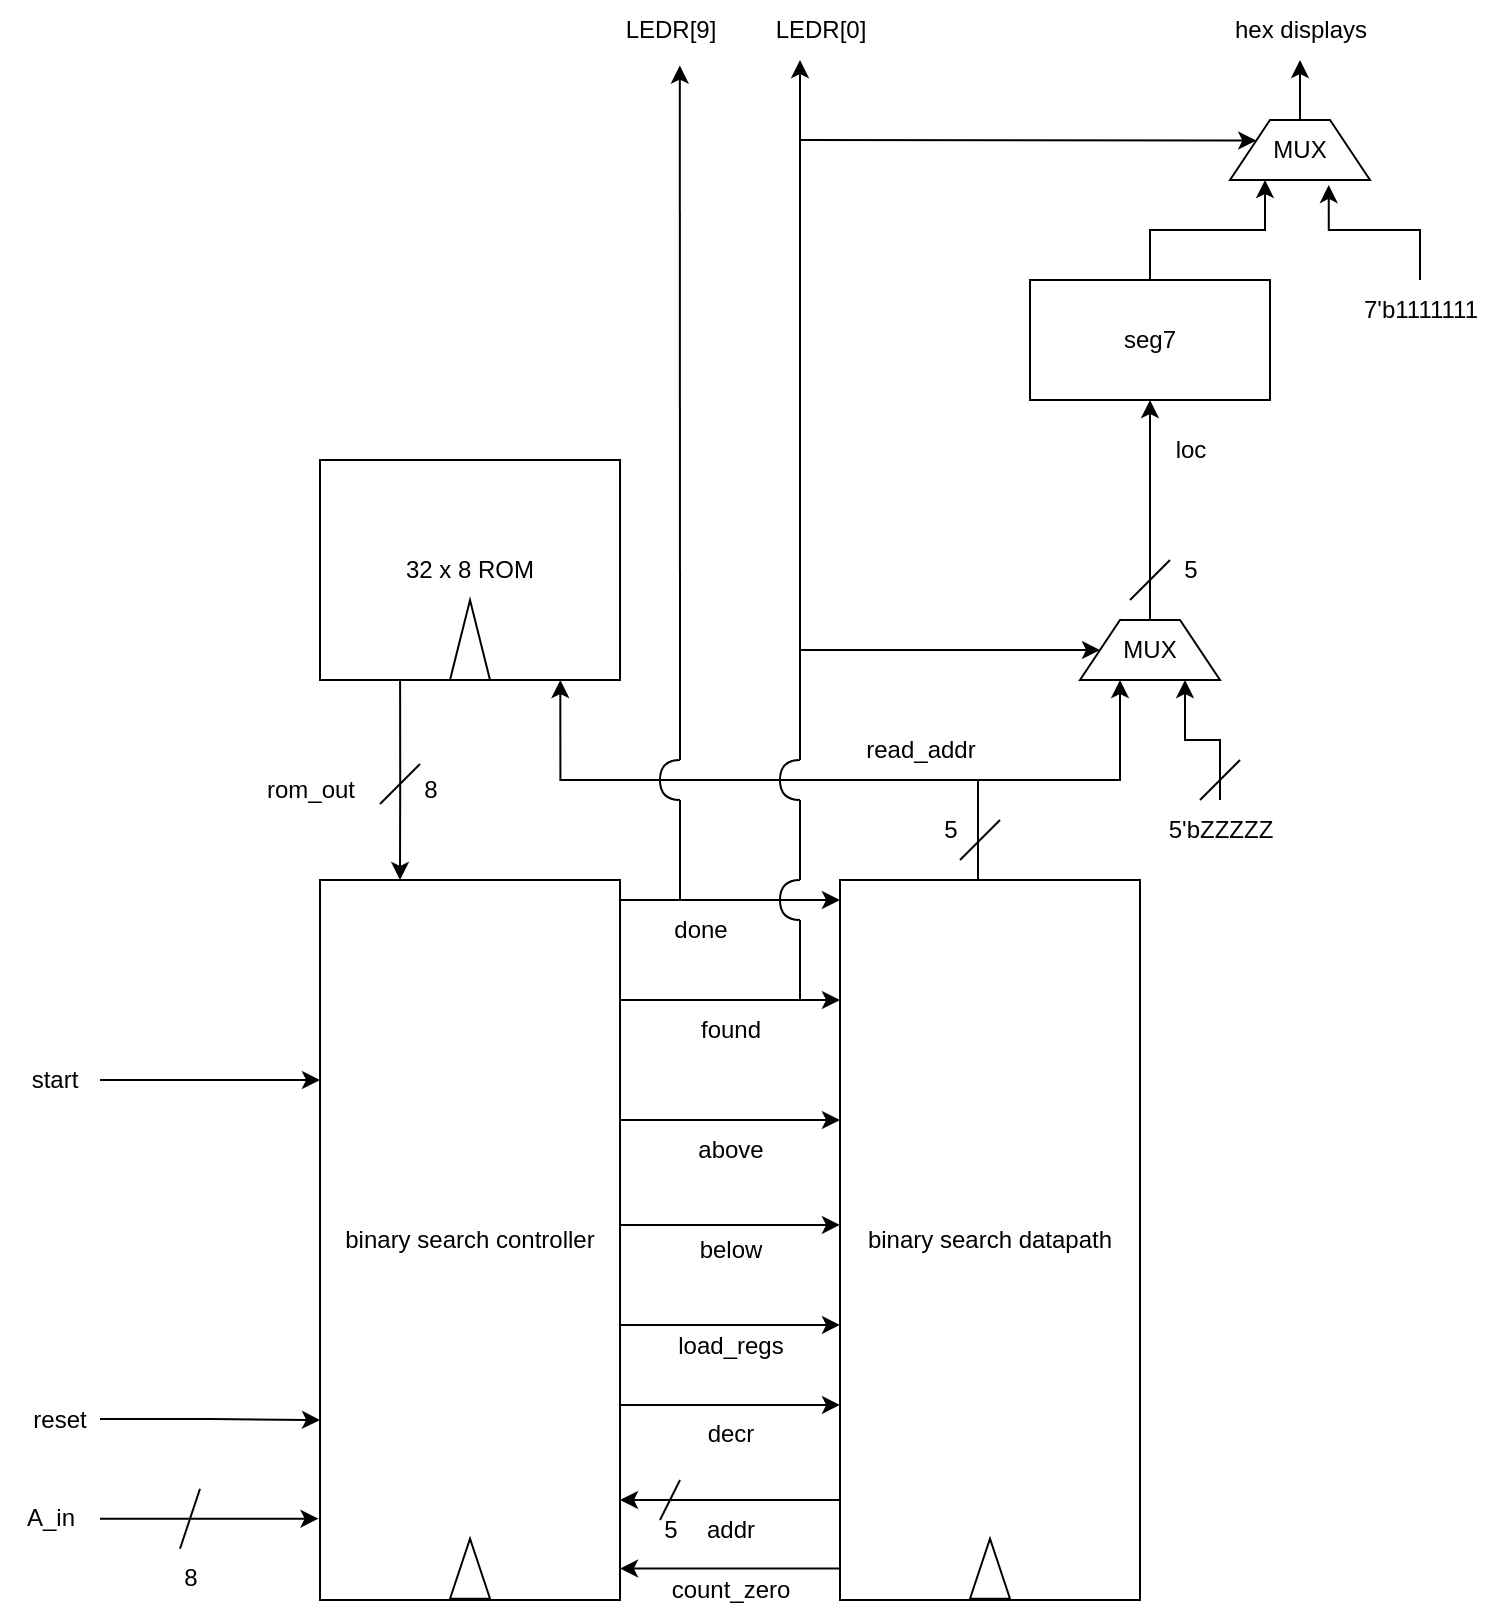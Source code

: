 <mxfile version="22.0.1" type="device">
  <diagram name="Page-1" id="V5FEJibJbFLJuYnV9K3m">
    <mxGraphModel dx="1571" dy="2006" grid="1" gridSize="10" guides="1" tooltips="1" connect="1" arrows="1" fold="1" page="1" pageScale="1" pageWidth="1100" pageHeight="850" math="0" shadow="0">
      <root>
        <mxCell id="0" />
        <mxCell id="1" parent="0" />
        <mxCell id="FK2mrB6mmfVpWCSHWsBe-84" value="binary search datapath" style="rounded=0;whiteSpace=wrap;html=1;" parent="1" vertex="1">
          <mxGeometry x="570" y="200" width="150" height="360" as="geometry" />
        </mxCell>
        <mxCell id="FK2mrB6mmfVpWCSHWsBe-85" value="binary search controller" style="rounded=0;whiteSpace=wrap;html=1;" parent="1" vertex="1">
          <mxGeometry x="310.01" y="200" width="150" height="360" as="geometry" />
        </mxCell>
        <mxCell id="FK2mrB6mmfVpWCSHWsBe-87" value="" style="triangle;whiteSpace=wrap;html=1;rotation=-90;" parent="1" vertex="1">
          <mxGeometry x="370.01" y="534.38" width="30" height="20" as="geometry" />
        </mxCell>
        <mxCell id="FK2mrB6mmfVpWCSHWsBe-88" value="" style="triangle;whiteSpace=wrap;html=1;rotation=-90;" parent="1" vertex="1">
          <mxGeometry x="630" y="534.38" width="30" height="20" as="geometry" />
        </mxCell>
        <mxCell id="FK2mrB6mmfVpWCSHWsBe-92" style="edgeStyle=orthogonalEdgeStyle;rounded=0;orthogonalLoop=1;jettySize=auto;html=1;endArrow=classic;endFill=1;exitX=1;exitY=0.5;exitDx=0;exitDy=0;" parent="1" source="FK2mrB6mmfVpWCSHWsBe-89" edge="1">
          <mxGeometry relative="1" as="geometry">
            <mxPoint x="210" y="300" as="sourcePoint" />
            <mxPoint x="310" y="300" as="targetPoint" />
            <Array as="points" />
          </mxGeometry>
        </mxCell>
        <mxCell id="FK2mrB6mmfVpWCSHWsBe-89" value="start" style="text;html=1;strokeColor=none;fillColor=none;align=center;verticalAlign=middle;whiteSpace=wrap;rounded=0;" parent="1" vertex="1">
          <mxGeometry x="155" y="290" width="45" height="20" as="geometry" />
        </mxCell>
        <mxCell id="CEpWDTSw6eDSpH7H5YZw-1" style="edgeStyle=orthogonalEdgeStyle;rounded=0;orthogonalLoop=1;jettySize=auto;html=1;entryX=0;entryY=0.75;entryDx=0;entryDy=0;" edge="1" parent="1" source="FK2mrB6mmfVpWCSHWsBe-90" target="FK2mrB6mmfVpWCSHWsBe-85">
          <mxGeometry relative="1" as="geometry" />
        </mxCell>
        <mxCell id="FK2mrB6mmfVpWCSHWsBe-90" value="reset" style="text;html=1;strokeColor=none;fillColor=none;align=center;verticalAlign=middle;whiteSpace=wrap;rounded=0;" parent="1" vertex="1">
          <mxGeometry x="160" y="462.47" width="40" height="14.07" as="geometry" />
        </mxCell>
        <mxCell id="FK2mrB6mmfVpWCSHWsBe-104" value="" style="edgeStyle=none;orthogonalLoop=1;jettySize=auto;html=1;rounded=0;" parent="1" edge="1">
          <mxGeometry width="80" relative="1" as="geometry">
            <mxPoint x="460.01" y="462.47" as="sourcePoint" />
            <mxPoint x="570.01" y="462.47" as="targetPoint" />
            <Array as="points" />
          </mxGeometry>
        </mxCell>
        <mxCell id="FK2mrB6mmfVpWCSHWsBe-105" value="" style="edgeStyle=none;orthogonalLoop=1;jettySize=auto;html=1;rounded=0;" parent="1" edge="1">
          <mxGeometry width="80" relative="1" as="geometry">
            <mxPoint x="460.01" y="422.47" as="sourcePoint" />
            <mxPoint x="570.01" y="422.47" as="targetPoint" />
            <Array as="points" />
          </mxGeometry>
        </mxCell>
        <mxCell id="FK2mrB6mmfVpWCSHWsBe-106" value="" style="edgeStyle=none;orthogonalLoop=1;jettySize=auto;html=1;rounded=0;" parent="1" edge="1">
          <mxGeometry width="80" relative="1" as="geometry">
            <mxPoint x="459.99" y="372.47" as="sourcePoint" />
            <mxPoint x="569.99" y="372.47" as="targetPoint" />
            <Array as="points" />
          </mxGeometry>
        </mxCell>
        <mxCell id="FK2mrB6mmfVpWCSHWsBe-120" value="done" style="text;html=1;align=center;verticalAlign=middle;resizable=0;points=[];autosize=1;strokeColor=none;fillColor=none;" parent="1" vertex="1">
          <mxGeometry x="474.99" y="210" width="50" height="30" as="geometry" />
        </mxCell>
        <mxCell id="FK2mrB6mmfVpWCSHWsBe-121" value="" style="edgeStyle=none;orthogonalLoop=1;jettySize=auto;html=1;rounded=0;" parent="1" edge="1">
          <mxGeometry width="80" relative="1" as="geometry">
            <mxPoint x="460" y="210" as="sourcePoint" />
            <mxPoint x="570" y="210" as="targetPoint" />
            <Array as="points" />
          </mxGeometry>
        </mxCell>
        <mxCell id="FK2mrB6mmfVpWCSHWsBe-128" style="edgeStyle=orthogonalEdgeStyle;rounded=0;orthogonalLoop=1;jettySize=auto;html=1;entryX=-0.005;entryY=0.887;entryDx=0;entryDy=0;entryPerimeter=0;" parent="1" source="FK2mrB6mmfVpWCSHWsBe-127" target="FK2mrB6mmfVpWCSHWsBe-85" edge="1">
          <mxGeometry relative="1" as="geometry">
            <mxPoint x="280" y="520" as="targetPoint" />
          </mxGeometry>
        </mxCell>
        <mxCell id="FK2mrB6mmfVpWCSHWsBe-127" value="A_in" style="text;html=1;align=center;verticalAlign=middle;resizable=0;points=[];autosize=1;strokeColor=none;fillColor=none;" parent="1" vertex="1">
          <mxGeometry x="150" y="504.38" width="50" height="30" as="geometry" />
        </mxCell>
        <mxCell id="FK2mrB6mmfVpWCSHWsBe-129" value="" style="endArrow=none;html=1;rounded=0;" parent="1" edge="1">
          <mxGeometry width="50" height="50" relative="1" as="geometry">
            <mxPoint x="240" y="534.38" as="sourcePoint" />
            <mxPoint x="250" y="504.38" as="targetPoint" />
          </mxGeometry>
        </mxCell>
        <mxCell id="FK2mrB6mmfVpWCSHWsBe-131" value="8" style="text;html=1;align=center;verticalAlign=middle;resizable=0;points=[];autosize=1;strokeColor=none;fillColor=none;" parent="1" vertex="1">
          <mxGeometry x="230" y="534.38" width="30" height="30" as="geometry" />
        </mxCell>
        <mxCell id="CEpWDTSw6eDSpH7H5YZw-5" style="edgeStyle=orthogonalEdgeStyle;rounded=0;orthogonalLoop=1;jettySize=auto;html=1;exitX=0.267;exitY=1.004;exitDx=0;exitDy=0;exitPerimeter=0;" edge="1" parent="1" source="CEpWDTSw6eDSpH7H5YZw-3">
          <mxGeometry relative="1" as="geometry">
            <mxPoint x="350" y="110" as="sourcePoint" />
            <mxPoint x="350" y="200" as="targetPoint" />
          </mxGeometry>
        </mxCell>
        <mxCell id="CEpWDTSw6eDSpH7H5YZw-3" value="32 x 8 ROM" style="whiteSpace=wrap;html=1;" vertex="1" parent="1">
          <mxGeometry x="310" y="-10" width="150.01" height="110" as="geometry" />
        </mxCell>
        <mxCell id="CEpWDTSw6eDSpH7H5YZw-6" value="rom_out" style="text;html=1;align=center;verticalAlign=middle;resizable=0;points=[];autosize=1;strokeColor=none;fillColor=none;" vertex="1" parent="1">
          <mxGeometry x="270" y="140" width="70" height="30" as="geometry" />
        </mxCell>
        <mxCell id="CEpWDTSw6eDSpH7H5YZw-7" style="edgeStyle=orthogonalEdgeStyle;rounded=0;orthogonalLoop=1;jettySize=auto;html=1;exitX=0.46;exitY=-0.001;exitDx=0;exitDy=0;entryX=0.801;entryY=1;entryDx=0;entryDy=0;entryPerimeter=0;exitPerimeter=0;" edge="1" parent="1" source="FK2mrB6mmfVpWCSHWsBe-84" target="CEpWDTSw6eDSpH7H5YZw-3">
          <mxGeometry relative="1" as="geometry">
            <mxPoint x="470" y="170" as="sourcePoint" />
            <mxPoint x="430" y="110" as="targetPoint" />
          </mxGeometry>
        </mxCell>
        <mxCell id="CEpWDTSw6eDSpH7H5YZw-8" value="" style="endArrow=none;html=1;rounded=0;" edge="1" parent="1">
          <mxGeometry width="50" height="50" relative="1" as="geometry">
            <mxPoint x="340" y="162" as="sourcePoint" />
            <mxPoint x="360" y="142" as="targetPoint" />
          </mxGeometry>
        </mxCell>
        <mxCell id="CEpWDTSw6eDSpH7H5YZw-9" value="8" style="text;html=1;align=center;verticalAlign=middle;resizable=0;points=[];autosize=1;strokeColor=none;fillColor=none;" vertex="1" parent="1">
          <mxGeometry x="350" y="140" width="30" height="30" as="geometry" />
        </mxCell>
        <mxCell id="CEpWDTSw6eDSpH7H5YZw-10" value="5" style="text;html=1;align=center;verticalAlign=middle;resizable=0;points=[];autosize=1;strokeColor=none;fillColor=none;" vertex="1" parent="1">
          <mxGeometry x="610" y="160" width="30" height="30" as="geometry" />
        </mxCell>
        <mxCell id="CEpWDTSw6eDSpH7H5YZw-11" value="" style="endArrow=none;html=1;rounded=0;" edge="1" parent="1">
          <mxGeometry width="50" height="50" relative="1" as="geometry">
            <mxPoint x="630" y="190" as="sourcePoint" />
            <mxPoint x="650" y="170" as="targetPoint" />
          </mxGeometry>
        </mxCell>
        <mxCell id="CEpWDTSw6eDSpH7H5YZw-12" value="read_addr" style="text;html=1;align=center;verticalAlign=middle;resizable=0;points=[];autosize=1;strokeColor=none;fillColor=none;" vertex="1" parent="1">
          <mxGeometry x="570" y="120" width="80" height="30" as="geometry" />
        </mxCell>
        <mxCell id="CEpWDTSw6eDSpH7H5YZw-13" value="count_zero" style="text;html=1;align=center;verticalAlign=middle;resizable=0;points=[];autosize=1;strokeColor=none;fillColor=none;" vertex="1" parent="1">
          <mxGeometry x="474.99" y="540" width="80" height="30" as="geometry" />
        </mxCell>
        <mxCell id="CEpWDTSw6eDSpH7H5YZw-15" value="" style="edgeStyle=none;orthogonalLoop=1;jettySize=auto;html=1;rounded=0;" edge="1" parent="1">
          <mxGeometry width="80" relative="1" as="geometry">
            <mxPoint x="459.99" y="320" as="sourcePoint" />
            <mxPoint x="569.99" y="320" as="targetPoint" />
            <Array as="points" />
          </mxGeometry>
        </mxCell>
        <mxCell id="CEpWDTSw6eDSpH7H5YZw-16" value="" style="edgeStyle=none;orthogonalLoop=1;jettySize=auto;html=1;rounded=0;startArrow=classic;startFill=1;endArrow=none;endFill=0;" edge="1" parent="1">
          <mxGeometry width="80" relative="1" as="geometry">
            <mxPoint x="459.99" y="544.27" as="sourcePoint" />
            <mxPoint x="569.99" y="544.27" as="targetPoint" />
            <Array as="points" />
          </mxGeometry>
        </mxCell>
        <mxCell id="CEpWDTSw6eDSpH7H5YZw-17" value="" style="edgeStyle=none;orthogonalLoop=1;jettySize=auto;html=1;rounded=0;startArrow=classic;startFill=1;endArrow=none;endFill=0;" edge="1" parent="1">
          <mxGeometry width="80" relative="1" as="geometry">
            <mxPoint x="460.01" y="510" as="sourcePoint" />
            <mxPoint x="570.01" y="510" as="targetPoint" />
            <Array as="points" />
          </mxGeometry>
        </mxCell>
        <mxCell id="CEpWDTSw6eDSpH7H5YZw-18" value="addr" style="text;html=1;align=center;verticalAlign=middle;resizable=0;points=[];autosize=1;strokeColor=none;fillColor=none;" vertex="1" parent="1">
          <mxGeometry x="489.99" y="510" width="50" height="30" as="geometry" />
        </mxCell>
        <mxCell id="CEpWDTSw6eDSpH7H5YZw-20" value="5" style="text;html=1;align=center;verticalAlign=middle;resizable=0;points=[];autosize=1;strokeColor=none;fillColor=none;" vertex="1" parent="1">
          <mxGeometry x="470" y="510" width="30" height="30" as="geometry" />
        </mxCell>
        <mxCell id="CEpWDTSw6eDSpH7H5YZw-21" value="" style="endArrow=none;html=1;rounded=0;" edge="1" parent="1">
          <mxGeometry width="50" height="50" relative="1" as="geometry">
            <mxPoint x="480" y="520" as="sourcePoint" />
            <mxPoint x="490" y="500" as="targetPoint" />
          </mxGeometry>
        </mxCell>
        <mxCell id="CEpWDTSw6eDSpH7H5YZw-22" value="decr" style="text;html=1;align=center;verticalAlign=middle;resizable=0;points=[];autosize=1;strokeColor=none;fillColor=none;" vertex="1" parent="1">
          <mxGeometry x="489.99" y="462.47" width="50" height="30" as="geometry" />
        </mxCell>
        <mxCell id="CEpWDTSw6eDSpH7H5YZw-23" value="load_regs" style="text;html=1;align=center;verticalAlign=middle;resizable=0;points=[];autosize=1;strokeColor=none;fillColor=none;" vertex="1" parent="1">
          <mxGeometry x="474.99" y="418" width="80" height="30" as="geometry" />
        </mxCell>
        <mxCell id="CEpWDTSw6eDSpH7H5YZw-24" value="below" style="text;html=1;align=center;verticalAlign=middle;resizable=0;points=[];autosize=1;strokeColor=none;fillColor=none;" vertex="1" parent="1">
          <mxGeometry x="489.97" y="370" width="50" height="30" as="geometry" />
        </mxCell>
        <mxCell id="CEpWDTSw6eDSpH7H5YZw-26" value="above" style="text;html=1;align=center;verticalAlign=middle;resizable=0;points=[];autosize=1;strokeColor=none;fillColor=none;" vertex="1" parent="1">
          <mxGeometry x="484.99" y="320" width="60" height="30" as="geometry" />
        </mxCell>
        <mxCell id="CEpWDTSw6eDSpH7H5YZw-28" value="" style="edgeStyle=none;orthogonalLoop=1;jettySize=auto;html=1;rounded=0;" edge="1" parent="1">
          <mxGeometry width="80" relative="1" as="geometry">
            <mxPoint x="459.99" y="260" as="sourcePoint" />
            <mxPoint x="569.99" y="260" as="targetPoint" />
            <Array as="points" />
          </mxGeometry>
        </mxCell>
        <mxCell id="CEpWDTSw6eDSpH7H5YZw-29" value="found" style="text;html=1;align=center;verticalAlign=middle;resizable=0;points=[];autosize=1;strokeColor=none;fillColor=none;" vertex="1" parent="1">
          <mxGeometry x="489.99" y="260" width="50" height="30" as="geometry" />
        </mxCell>
        <mxCell id="CEpWDTSw6eDSpH7H5YZw-30" value="" style="triangle;whiteSpace=wrap;html=1;rotation=-90;" vertex="1" parent="1">
          <mxGeometry x="365.01" y="70" width="40" height="20" as="geometry" />
        </mxCell>
        <mxCell id="CEpWDTSw6eDSpH7H5YZw-65" style="edgeStyle=orthogonalEdgeStyle;rounded=0;orthogonalLoop=1;jettySize=auto;html=1;entryX=0.25;entryY=1;entryDx=0;entryDy=0;" edge="1" parent="1" source="CEpWDTSw6eDSpH7H5YZw-32" target="CEpWDTSw6eDSpH7H5YZw-63">
          <mxGeometry relative="1" as="geometry" />
        </mxCell>
        <mxCell id="CEpWDTSw6eDSpH7H5YZw-32" value="seg7" style="whiteSpace=wrap;html=1;" vertex="1" parent="1">
          <mxGeometry x="665" y="-100" width="120" height="60" as="geometry" />
        </mxCell>
        <mxCell id="CEpWDTSw6eDSpH7H5YZw-33" value="" style="edgeStyle=orthogonalEdgeStyle;orthogonalLoop=1;jettySize=auto;html=1;rounded=0;" edge="1" parent="1">
          <mxGeometry width="100" relative="1" as="geometry">
            <mxPoint x="639" y="200" as="sourcePoint" />
            <mxPoint x="710" y="100" as="targetPoint" />
            <Array as="points">
              <mxPoint x="639" y="200" />
              <mxPoint x="639" y="150" />
              <mxPoint x="710" y="150" />
            </Array>
          </mxGeometry>
        </mxCell>
        <mxCell id="CEpWDTSw6eDSpH7H5YZw-40" style="edgeStyle=orthogonalEdgeStyle;rounded=0;orthogonalLoop=1;jettySize=auto;html=1;entryX=0.5;entryY=1;entryDx=0;entryDy=0;" edge="1" parent="1" source="CEpWDTSw6eDSpH7H5YZw-34" target="CEpWDTSw6eDSpH7H5YZw-32">
          <mxGeometry relative="1" as="geometry" />
        </mxCell>
        <mxCell id="CEpWDTSw6eDSpH7H5YZw-34" value="MUX" style="shape=trapezoid;perimeter=trapezoidPerimeter;whiteSpace=wrap;html=1;fixedSize=1;" vertex="1" parent="1">
          <mxGeometry x="690" y="70" width="70" height="30" as="geometry" />
        </mxCell>
        <mxCell id="CEpWDTSw6eDSpH7H5YZw-36" style="edgeStyle=orthogonalEdgeStyle;rounded=0;orthogonalLoop=1;jettySize=auto;html=1;entryX=0.75;entryY=1;entryDx=0;entryDy=0;" edge="1" parent="1" source="CEpWDTSw6eDSpH7H5YZw-35" target="CEpWDTSw6eDSpH7H5YZw-34">
          <mxGeometry relative="1" as="geometry" />
        </mxCell>
        <mxCell id="CEpWDTSw6eDSpH7H5YZw-35" value="5&#39;bZZZZZ" style="text;html=1;align=center;verticalAlign=middle;resizable=0;points=[];autosize=1;strokeColor=none;fillColor=none;" vertex="1" parent="1">
          <mxGeometry x="720" y="160" width="80" height="30" as="geometry" />
        </mxCell>
        <mxCell id="CEpWDTSw6eDSpH7H5YZw-41" value="" style="endArrow=none;html=1;rounded=0;" edge="1" parent="1">
          <mxGeometry width="50" height="50" relative="1" as="geometry">
            <mxPoint x="750" y="160" as="sourcePoint" />
            <mxPoint x="770" y="140" as="targetPoint" />
          </mxGeometry>
        </mxCell>
        <mxCell id="CEpWDTSw6eDSpH7H5YZw-42" value="5" style="text;html=1;align=center;verticalAlign=middle;resizable=0;points=[];autosize=1;strokeColor=none;fillColor=none;" vertex="1" parent="1">
          <mxGeometry x="730" y="30" width="30" height="30" as="geometry" />
        </mxCell>
        <mxCell id="CEpWDTSw6eDSpH7H5YZw-43" value="" style="endArrow=none;html=1;rounded=0;" edge="1" parent="1">
          <mxGeometry width="50" height="50" relative="1" as="geometry">
            <mxPoint x="715" y="60" as="sourcePoint" />
            <mxPoint x="735" y="40" as="targetPoint" />
          </mxGeometry>
        </mxCell>
        <mxCell id="CEpWDTSw6eDSpH7H5YZw-44" value="loc" style="text;html=1;align=center;verticalAlign=middle;resizable=0;points=[];autosize=1;strokeColor=none;fillColor=none;" vertex="1" parent="1">
          <mxGeometry x="725" y="-30" width="40" height="30" as="geometry" />
        </mxCell>
        <mxCell id="CEpWDTSw6eDSpH7H5YZw-46" value="hex displays" style="text;html=1;align=center;verticalAlign=middle;resizable=0;points=[];autosize=1;strokeColor=none;fillColor=none;" vertex="1" parent="1">
          <mxGeometry x="755" y="-240" width="90" height="30" as="geometry" />
        </mxCell>
        <mxCell id="CEpWDTSw6eDSpH7H5YZw-48" value="LEDR[0]" style="text;html=1;align=center;verticalAlign=middle;resizable=0;points=[];autosize=1;strokeColor=none;fillColor=none;" vertex="1" parent="1">
          <mxGeometry x="524.99" y="-240" width="70" height="30" as="geometry" />
        </mxCell>
        <mxCell id="CEpWDTSw6eDSpH7H5YZw-50" value="LEDR[9]" style="text;html=1;align=center;verticalAlign=middle;resizable=0;points=[];autosize=1;strokeColor=none;fillColor=none;" vertex="1" parent="1">
          <mxGeometry x="450" y="-240" width="70" height="30" as="geometry" />
        </mxCell>
        <mxCell id="CEpWDTSw6eDSpH7H5YZw-51" value="" style="curved=1;endArrow=none;html=1;rounded=0;endFill=0;" edge="1" parent="1">
          <mxGeometry width="50" height="50" relative="1" as="geometry">
            <mxPoint x="489.99" y="160" as="sourcePoint" />
            <mxPoint x="489.99" y="140" as="targetPoint" />
            <Array as="points">
              <mxPoint x="479.99" y="160" />
              <mxPoint x="479.99" y="140" />
            </Array>
          </mxGeometry>
        </mxCell>
        <mxCell id="CEpWDTSw6eDSpH7H5YZw-53" value="" style="edgeStyle=none;orthogonalLoop=1;jettySize=auto;html=1;rounded=0;endArrow=none;endFill=0;" edge="1" parent="1">
          <mxGeometry width="100" relative="1" as="geometry">
            <mxPoint x="489.99" y="210" as="sourcePoint" />
            <mxPoint x="489.99" y="160" as="targetPoint" />
            <Array as="points" />
          </mxGeometry>
        </mxCell>
        <mxCell id="CEpWDTSw6eDSpH7H5YZw-54" value="" style="edgeStyle=none;orthogonalLoop=1;jettySize=auto;html=1;rounded=0;entryX=0.57;entryY=1.093;entryDx=0;entryDy=0;entryPerimeter=0;" edge="1" parent="1" target="CEpWDTSw6eDSpH7H5YZw-50">
          <mxGeometry width="100" relative="1" as="geometry">
            <mxPoint x="490.02" y="140" as="sourcePoint" />
            <mxPoint x="489.99" y="-190.01" as="targetPoint" />
            <Array as="points" />
          </mxGeometry>
        </mxCell>
        <mxCell id="CEpWDTSw6eDSpH7H5YZw-55" value="" style="curved=1;endArrow=none;html=1;rounded=0;endFill=0;" edge="1" parent="1">
          <mxGeometry width="50" height="50" relative="1" as="geometry">
            <mxPoint x="549.99" y="220" as="sourcePoint" />
            <mxPoint x="549.99" y="200" as="targetPoint" />
            <Array as="points">
              <mxPoint x="539.99" y="220" />
              <mxPoint x="539.99" y="200" />
            </Array>
          </mxGeometry>
        </mxCell>
        <mxCell id="CEpWDTSw6eDSpH7H5YZw-57" value="" style="endArrow=none;html=1;rounded=0;endFill=0;" edge="1" parent="1">
          <mxGeometry width="50" height="50" relative="1" as="geometry">
            <mxPoint x="550" y="260" as="sourcePoint" />
            <mxPoint x="550" y="220" as="targetPoint" />
          </mxGeometry>
        </mxCell>
        <mxCell id="CEpWDTSw6eDSpH7H5YZw-58" value="" style="curved=1;endArrow=none;html=1;rounded=0;endFill=0;" edge="1" parent="1">
          <mxGeometry width="50" height="50" relative="1" as="geometry">
            <mxPoint x="549.99" y="160" as="sourcePoint" />
            <mxPoint x="549.99" y="140" as="targetPoint" />
            <Array as="points">
              <mxPoint x="539.99" y="160" />
              <mxPoint x="539.99" y="140" />
            </Array>
          </mxGeometry>
        </mxCell>
        <mxCell id="CEpWDTSw6eDSpH7H5YZw-59" value="" style="endArrow=none;html=1;rounded=0;endFill=0;" edge="1" parent="1">
          <mxGeometry width="50" height="50" relative="1" as="geometry">
            <mxPoint x="550" y="200" as="sourcePoint" />
            <mxPoint x="550" y="160" as="targetPoint" />
          </mxGeometry>
        </mxCell>
        <mxCell id="CEpWDTSw6eDSpH7H5YZw-60" value="" style="endArrow=classic;html=1;rounded=0;" edge="1" parent="1">
          <mxGeometry width="50" height="50" relative="1" as="geometry">
            <mxPoint x="550" y="140" as="sourcePoint" />
            <mxPoint x="550" y="-210" as="targetPoint" />
          </mxGeometry>
        </mxCell>
        <mxCell id="CEpWDTSw6eDSpH7H5YZw-61" value="" style="endArrow=classic;html=1;rounded=0;entryX=0;entryY=0.5;entryDx=0;entryDy=0;" edge="1" parent="1" target="CEpWDTSw6eDSpH7H5YZw-34">
          <mxGeometry width="50" height="50" relative="1" as="geometry">
            <mxPoint x="550" y="85" as="sourcePoint" />
            <mxPoint x="600" y="40" as="targetPoint" />
          </mxGeometry>
        </mxCell>
        <mxCell id="CEpWDTSw6eDSpH7H5YZw-68" style="edgeStyle=orthogonalEdgeStyle;rounded=0;orthogonalLoop=1;jettySize=auto;html=1;" edge="1" parent="1" source="CEpWDTSw6eDSpH7H5YZw-63" target="CEpWDTSw6eDSpH7H5YZw-46">
          <mxGeometry relative="1" as="geometry" />
        </mxCell>
        <mxCell id="CEpWDTSw6eDSpH7H5YZw-63" value="MUX" style="shape=trapezoid;perimeter=trapezoidPerimeter;whiteSpace=wrap;html=1;fixedSize=1;" vertex="1" parent="1">
          <mxGeometry x="765" y="-180" width="70" height="30" as="geometry" />
        </mxCell>
        <mxCell id="CEpWDTSw6eDSpH7H5YZw-66" value="7&#39;b1111111" style="text;html=1;align=center;verticalAlign=middle;resizable=0;points=[];autosize=1;strokeColor=none;fillColor=none;" vertex="1" parent="1">
          <mxGeometry x="820" y="-100" width="80" height="30" as="geometry" />
        </mxCell>
        <mxCell id="CEpWDTSw6eDSpH7H5YZw-67" style="edgeStyle=orthogonalEdgeStyle;rounded=0;orthogonalLoop=1;jettySize=auto;html=1;entryX=0.705;entryY=1.083;entryDx=0;entryDy=0;entryPerimeter=0;" edge="1" parent="1" source="CEpWDTSw6eDSpH7H5YZw-66" target="CEpWDTSw6eDSpH7H5YZw-63">
          <mxGeometry relative="1" as="geometry" />
        </mxCell>
        <mxCell id="CEpWDTSw6eDSpH7H5YZw-69" value="" style="endArrow=classic;html=1;rounded=0;entryX=0;entryY=0.25;entryDx=0;entryDy=0;" edge="1" parent="1" target="CEpWDTSw6eDSpH7H5YZw-63">
          <mxGeometry width="50" height="50" relative="1" as="geometry">
            <mxPoint x="550" y="-170" as="sourcePoint" />
            <mxPoint x="600" y="-200" as="targetPoint" />
          </mxGeometry>
        </mxCell>
      </root>
    </mxGraphModel>
  </diagram>
</mxfile>
